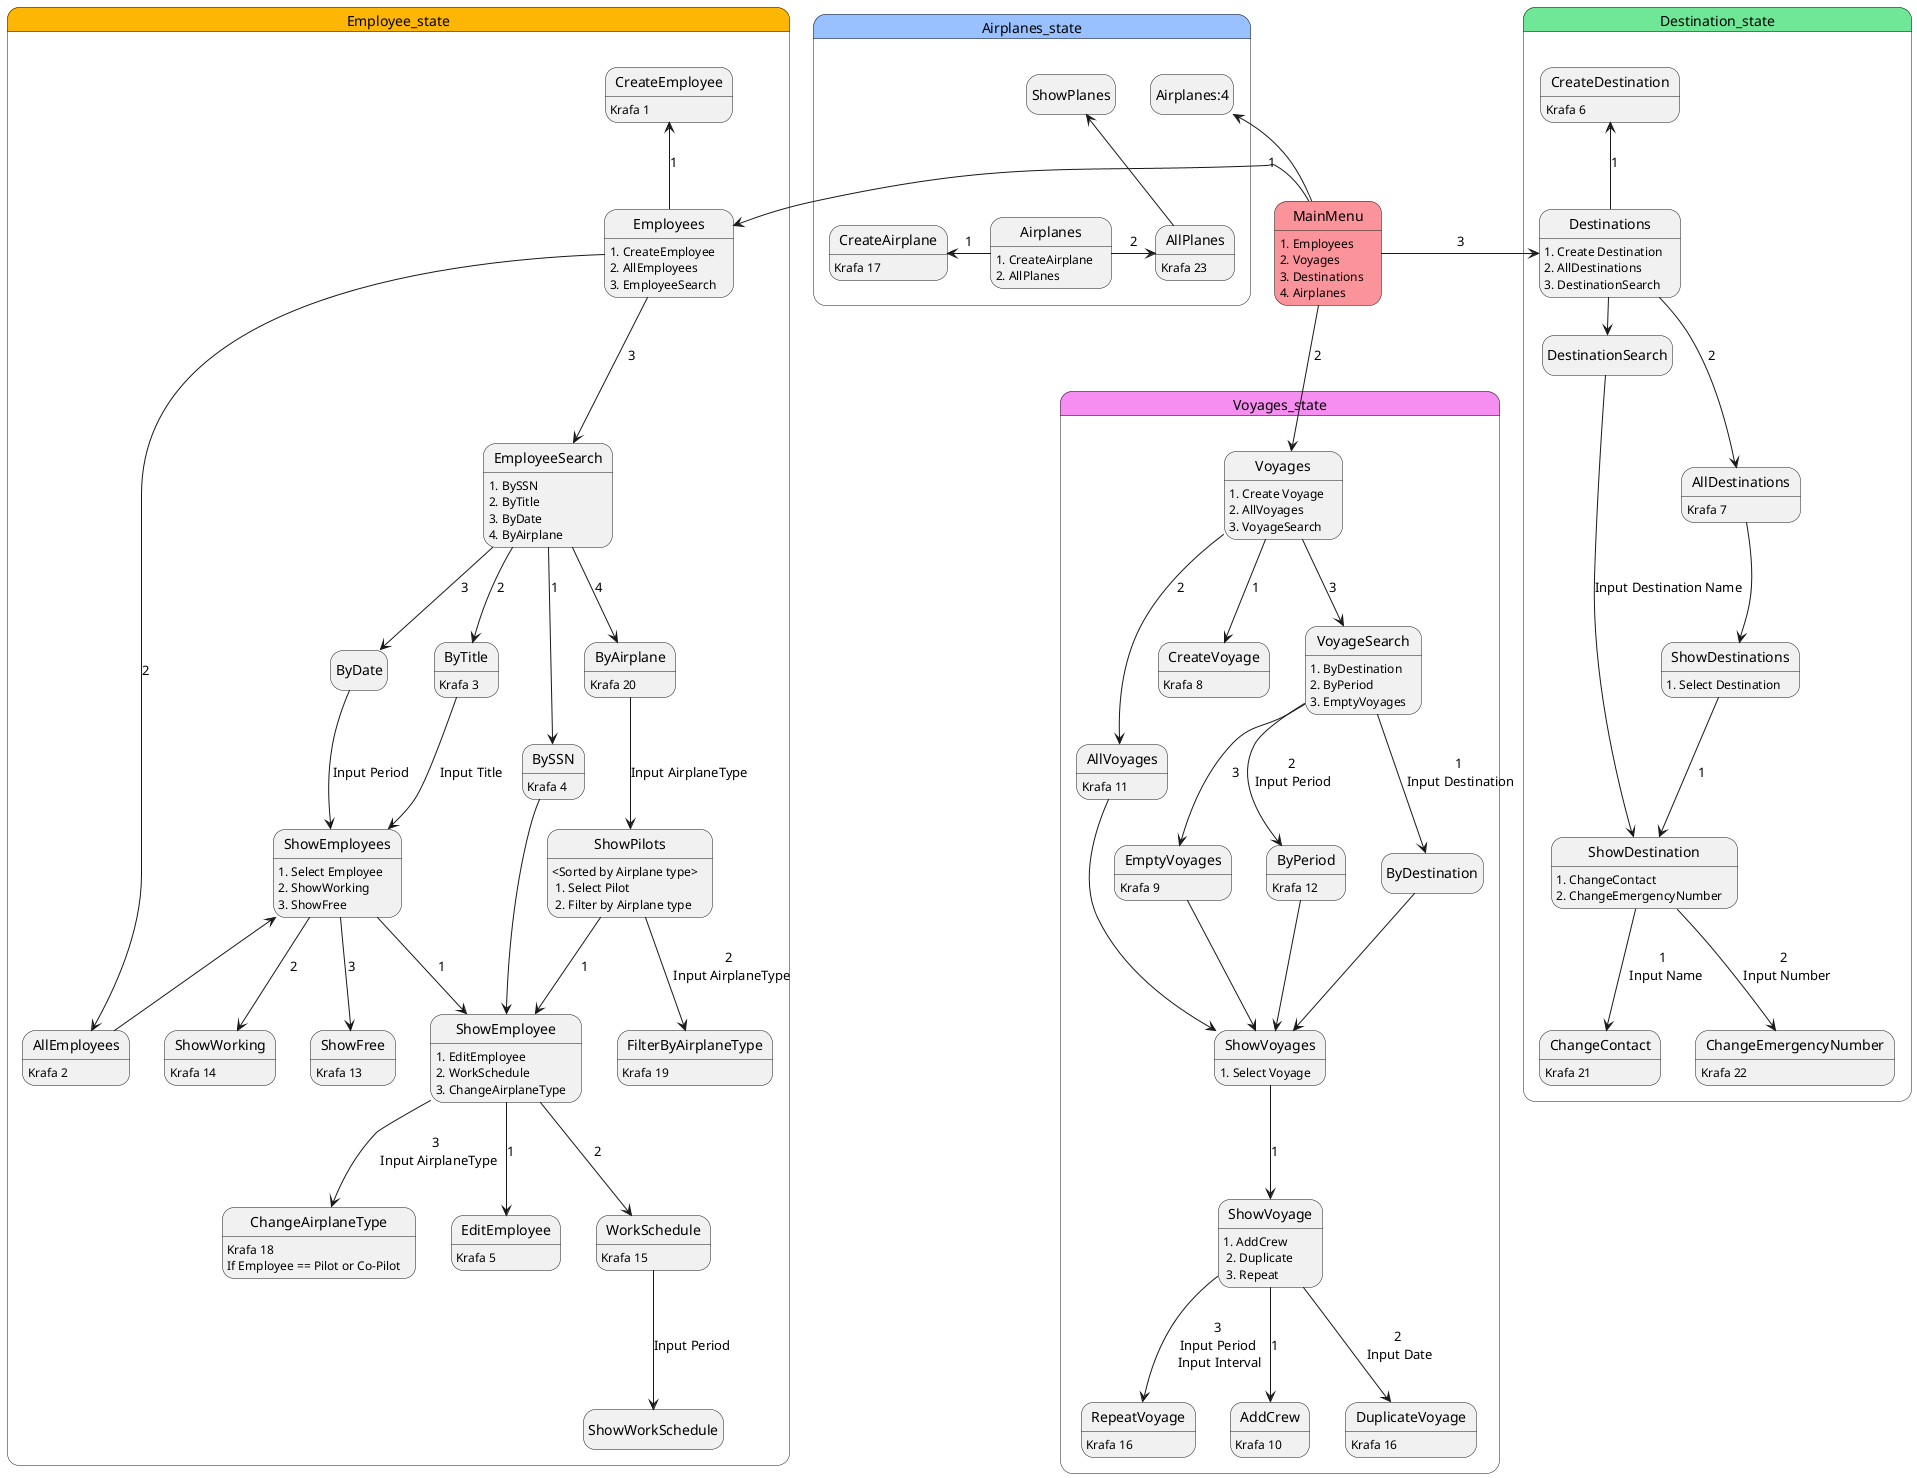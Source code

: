 @startuml UI_states
hide empty description
MainMenu: 1. Employees \n2. Voyages \n3. Destinations \n4. Airplanes

state Employee_state #fcb603{

    MainMenu #fa939a -Left-> Employees: 1
    Employees: 1. CreateEmployee \n2. AllEmployees \n3. EmployeeSearch
    Employees -up-> CreateEmployee: 1
    CreateEmployee: Krafa 1
    Employees -up-> AllEmployees: 2
    AllEmployees: Krafa 2
    AllEmployees -up-> ShowEmployees
    EmployeeSearch: 1. BySSN\n2. ByTitle\n3. ByDate\n4. ByAirplane
    Employees -down-> EmployeeSearch :3
    EmployeeSearch --> ByTitle: 2
    ByTitle: Krafa 3
    ByTitle --> ShowEmployees: Input Title
    EmployeeSearch --> ByDate: 3
    ByDate --> ShowEmployees: Input Period
    EmployeeSearch --> BySSN: 1
    BySSN: Krafa 4
    BySSN --> ShowEmployee
    EmployeeSearch --> ByAirplane: 4
    ByAirplane --> ShowPilots: Input AirplaneType
    ByAirplane: Krafa 20
    ShowPilots: <Sorted by Airplane type>\n 1. Select Pilot\n 2. Filter by Airplane type 
    ShowPilots --> ShowEmployee: 1
    ShowPilots --> FilterByAirplaneType: 2 \n Input AirplaneType
    FilterByAirplaneType: Krafa 19
    ShowEmployees: 1. Select Employee \n2. ShowWorking \n3. ShowFree
    ShowEmployees --> ShowFree: 3
    ShowFree: Krafa 13
    ShowEmployees --> ShowWorking: 2
    ShowWorking: Krafa 14
    ShowEmployees --> ShowEmployee: 1
    ShowEmployee: 1. EditEmployee \n2. WorkSchedule\n3. ChangeAirplaneType
    ShowEmployee --> EditEmployee: 1
    EditEmployee: Krafa 5
    ShowEmployee --> WorkSchedule: 2
    WorkSchedule: Krafa 15
    ShowEmployee --> ChangeAirplaneType: 3 \n Input AirplaneType
    ChangeAirplaneType: Krafa 18
    WorkSchedule --> ShowWorkSchedule: Input Period
    ChangeAirplaneType: If Employee == Pilot or Co-Pilot

}


state Voyages_state #f58ef0{
    MainMenu -Down-> Voyages: 2
    Voyages: 1. Create Voyage \n2. AllVoyages \n3. VoyageSearch
    
    Voyages --> CreateVoyage: 1
    CreateVoyage: Krafa 8
    
    Voyages --> AllVoyages: 2
    AllVoyages: Krafa 11
    AllVoyages --> ShowVoyages
    
    Voyages --> VoyageSearch: 3
    
    VoyageSearch: 1. ByDestination \n2. ByPeriod \n3. EmptyVoyages
    
    VoyageSearch --> ByDestination: 1 \nInput Destination
    ByDestination --> ShowVoyages

    VoyageSearch --> EmptyVoyages: 3
    EmptyVoyages: Krafa 9
    EmptyVoyages --> ShowVoyages

    VoyageSearch --> ByPeriod: 2 \nInput Period
    ByPeriod: Krafa 12
    ByPeriod --> ShowVoyages
    
    ShowVoyages: 1. Select Voyage
    ShowVoyages --> ShowVoyage: 1
    
    ShowVoyage: 1. AddCrew\n 2. Duplicate\n 3. Repeat
    
    ShowVoyage --> AddCrew: 1
    AddCrew: Krafa 10
    
    ShowVoyage --> DuplicateVoyage: 2 \nInput Date
    DuplicateVoyage: Krafa 16
    
    ShowVoyage --> RepeatVoyage: 3 \nInput Period \nInput Interval
    RepeatVoyage: Krafa 16

}

state Destination_state #70e697{
    MainMenu -Right-> Destinations: 3
    
    Destinations:1. Create Destination \n2. AllDestinations \n3. DestinationSearch
    Destinations -up-> CreateDestination: 1
    CreateDestination: Krafa 6
    
    Destinations -down-> AllDestinations: 2
    AllDestinations: Krafa 7
    
    Destinations -right-> DestinationSearch
    DestinationSearch --> ShowDestination: Input Destination Name
    
    AllDestinations --> ShowDestinations
    ShowDestinations: 1. Select Destination
    ShowDestinations --> ShowDestination: 1
    
    ShowDestination: 1. ChangeContact \n2. ChangeEmergencyNumber
    ShowDestination --> ChangeContact: 1 \n Input Name
    ChangeContact: Krafa 21
    ShowDestination --> ChangeEmergencyNumber: 2 \n Input Number
    ChangeEmergencyNumber: Krafa 22
}

state Airplanes_state #99c0ff{
    MainMenu -up-> Airplanes:4 
    Airplanes: 1. CreateAirplane \n2. AllPlanes
    Airplanes -left-> CreateAirplane: 1
    CreateAirplane: Krafa 17

    Airplanes -right-> AllPlanes: 2
    AllPlanes: Krafa 23
    AllPlanes -up-> ShowPlanes

    
    

}

@enduml